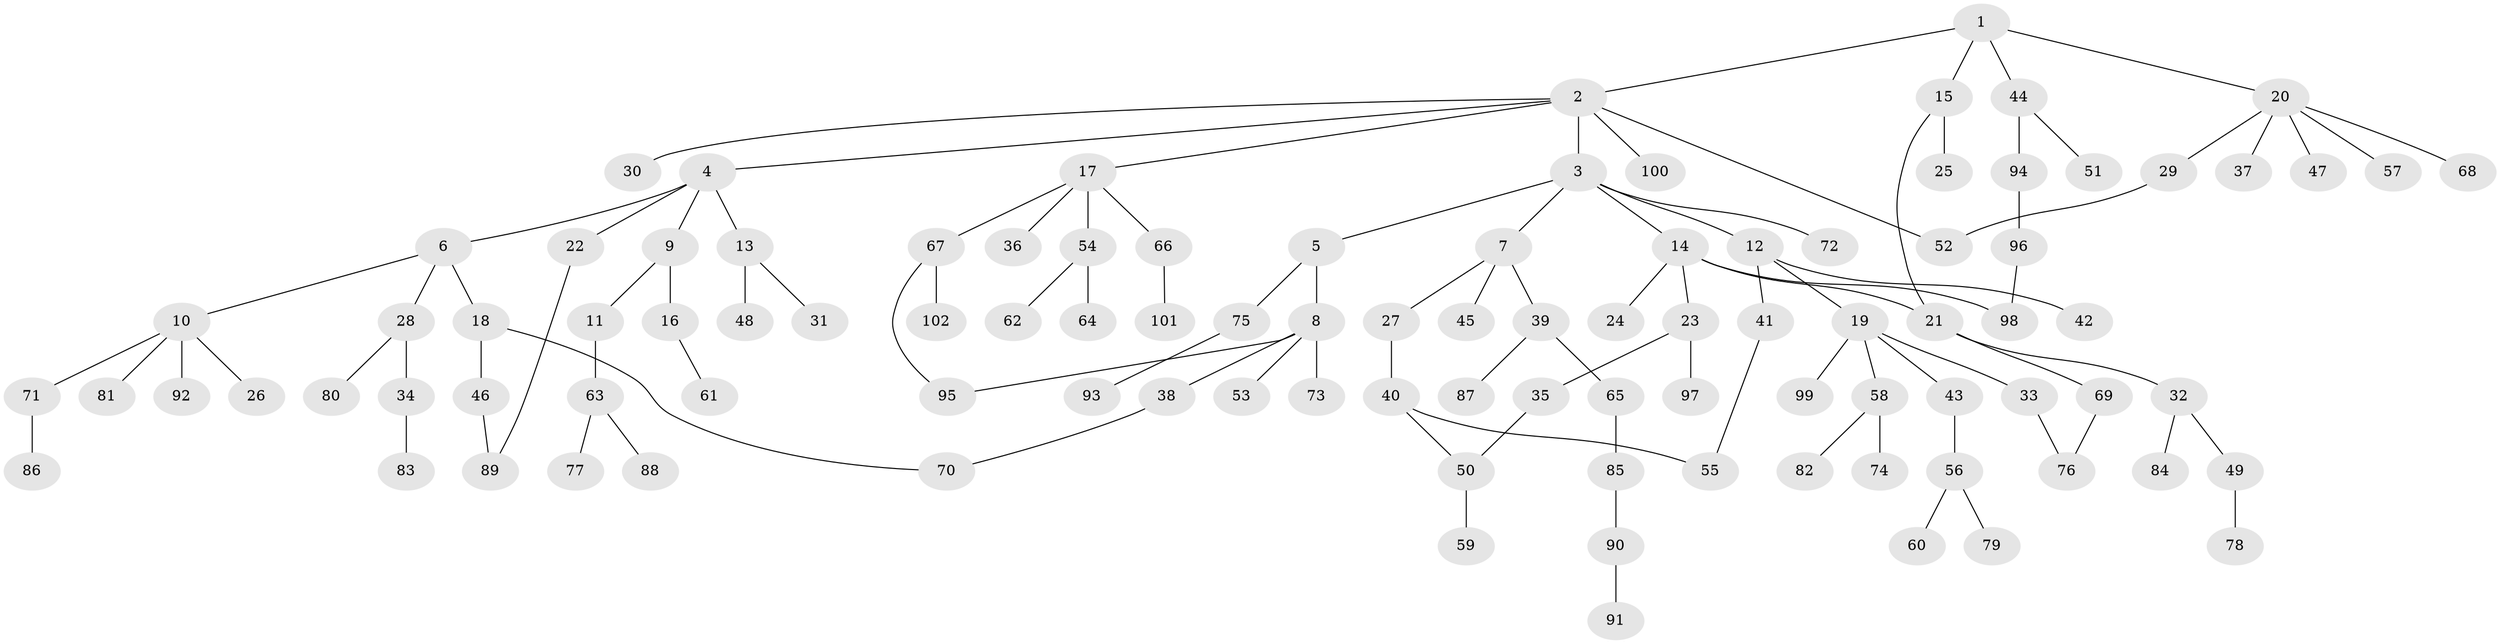 // coarse degree distribution, {4: 0.09803921568627451, 2: 0.4117647058823529, 6: 0.0196078431372549, 5: 0.058823529411764705, 3: 0.11764705882352941, 1: 0.29411764705882354}
// Generated by graph-tools (version 1.1) at 2025/36/03/04/25 23:36:04]
// undirected, 102 vertices, 110 edges
graph export_dot {
  node [color=gray90,style=filled];
  1;
  2;
  3;
  4;
  5;
  6;
  7;
  8;
  9;
  10;
  11;
  12;
  13;
  14;
  15;
  16;
  17;
  18;
  19;
  20;
  21;
  22;
  23;
  24;
  25;
  26;
  27;
  28;
  29;
  30;
  31;
  32;
  33;
  34;
  35;
  36;
  37;
  38;
  39;
  40;
  41;
  42;
  43;
  44;
  45;
  46;
  47;
  48;
  49;
  50;
  51;
  52;
  53;
  54;
  55;
  56;
  57;
  58;
  59;
  60;
  61;
  62;
  63;
  64;
  65;
  66;
  67;
  68;
  69;
  70;
  71;
  72;
  73;
  74;
  75;
  76;
  77;
  78;
  79;
  80;
  81;
  82;
  83;
  84;
  85;
  86;
  87;
  88;
  89;
  90;
  91;
  92;
  93;
  94;
  95;
  96;
  97;
  98;
  99;
  100;
  101;
  102;
  1 -- 2;
  1 -- 15;
  1 -- 20;
  1 -- 44;
  2 -- 3;
  2 -- 4;
  2 -- 17;
  2 -- 30;
  2 -- 52;
  2 -- 100;
  3 -- 5;
  3 -- 7;
  3 -- 12;
  3 -- 14;
  3 -- 72;
  4 -- 6;
  4 -- 9;
  4 -- 13;
  4 -- 22;
  5 -- 8;
  5 -- 75;
  6 -- 10;
  6 -- 18;
  6 -- 28;
  7 -- 27;
  7 -- 39;
  7 -- 45;
  8 -- 38;
  8 -- 53;
  8 -- 73;
  8 -- 95;
  9 -- 11;
  9 -- 16;
  10 -- 26;
  10 -- 71;
  10 -- 81;
  10 -- 92;
  11 -- 63;
  12 -- 19;
  12 -- 41;
  12 -- 42;
  13 -- 31;
  13 -- 48;
  14 -- 23;
  14 -- 24;
  14 -- 98;
  14 -- 21;
  15 -- 21;
  15 -- 25;
  16 -- 61;
  17 -- 36;
  17 -- 54;
  17 -- 66;
  17 -- 67;
  18 -- 46;
  18 -- 70;
  19 -- 33;
  19 -- 43;
  19 -- 58;
  19 -- 99;
  20 -- 29;
  20 -- 37;
  20 -- 47;
  20 -- 57;
  20 -- 68;
  21 -- 32;
  21 -- 69;
  22 -- 89;
  23 -- 35;
  23 -- 97;
  27 -- 40;
  28 -- 34;
  28 -- 80;
  29 -- 52;
  32 -- 49;
  32 -- 84;
  33 -- 76;
  34 -- 83;
  35 -- 50;
  38 -- 70;
  39 -- 65;
  39 -- 87;
  40 -- 55;
  40 -- 50;
  41 -- 55;
  43 -- 56;
  44 -- 51;
  44 -- 94;
  46 -- 89;
  49 -- 78;
  50 -- 59;
  54 -- 62;
  54 -- 64;
  56 -- 60;
  56 -- 79;
  58 -- 74;
  58 -- 82;
  63 -- 77;
  63 -- 88;
  65 -- 85;
  66 -- 101;
  67 -- 95;
  67 -- 102;
  69 -- 76;
  71 -- 86;
  75 -- 93;
  85 -- 90;
  90 -- 91;
  94 -- 96;
  96 -- 98;
}
